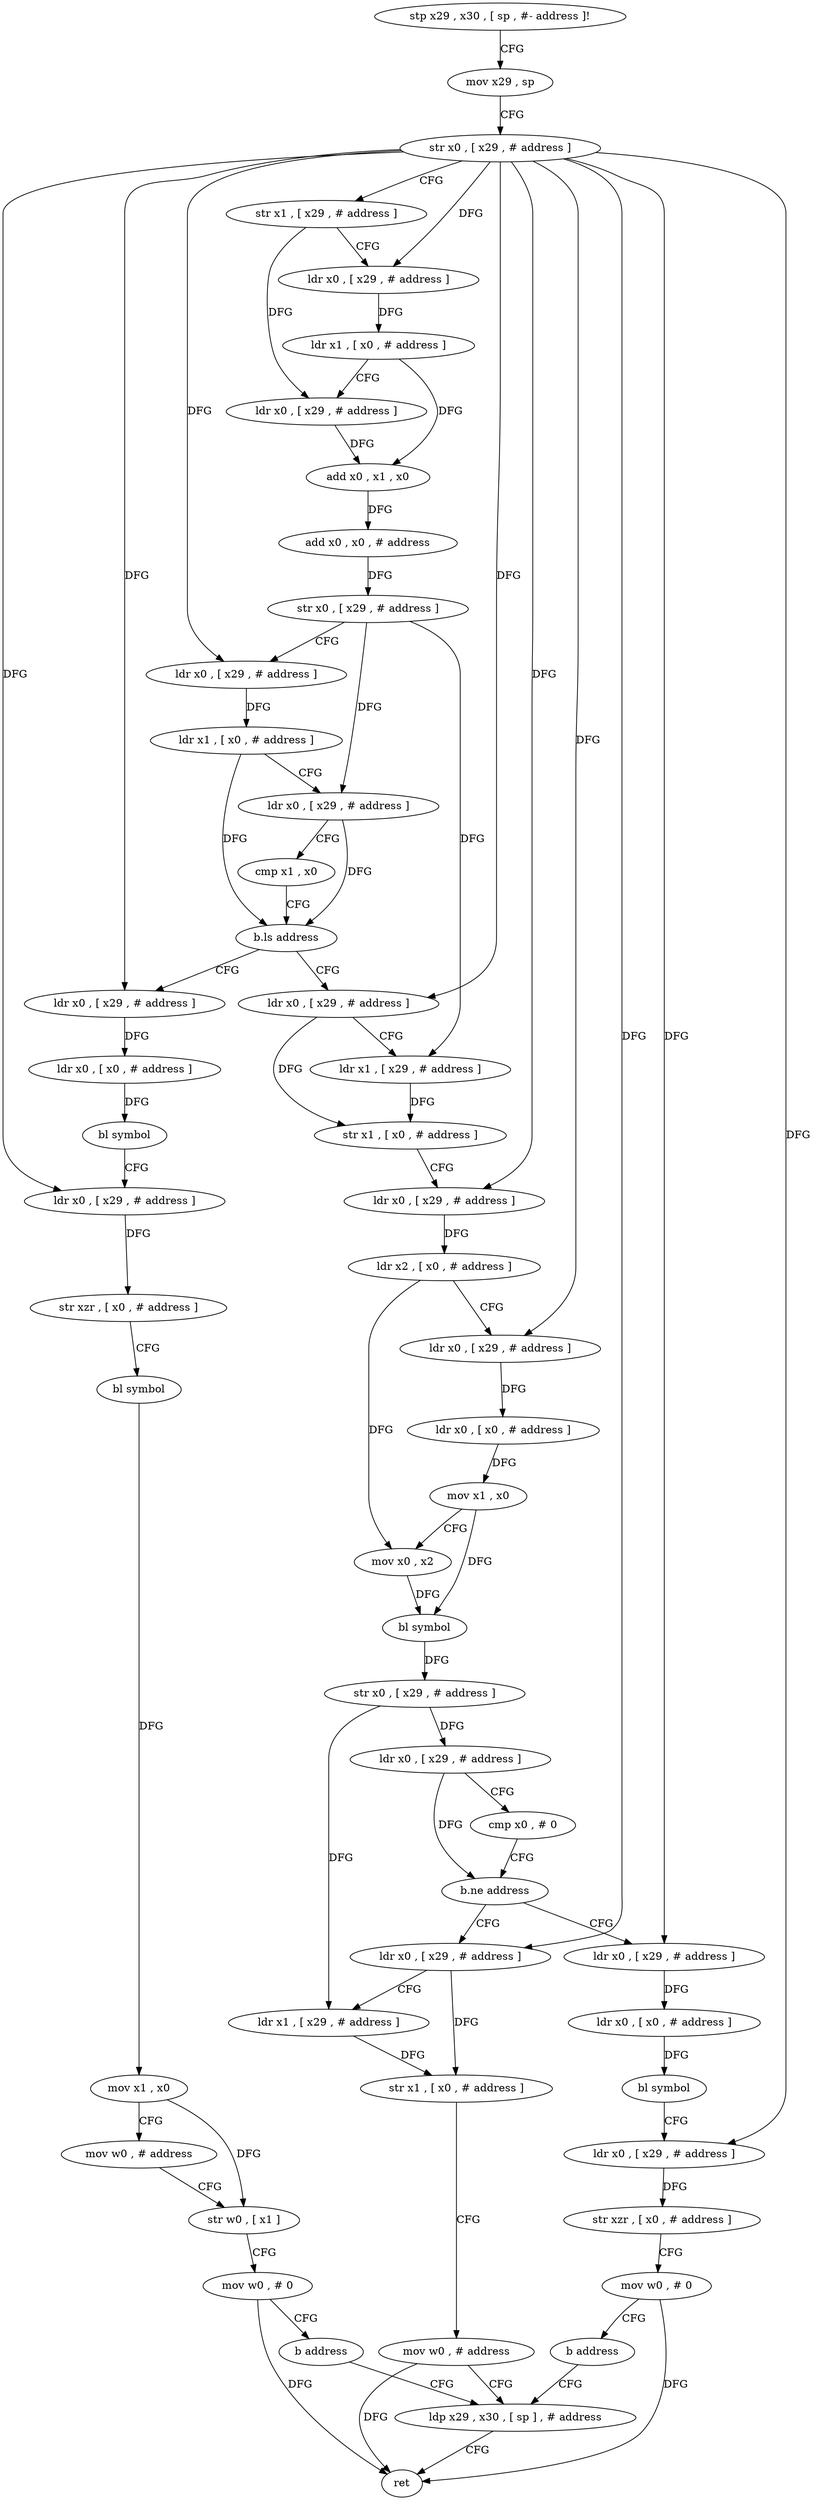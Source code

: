 digraph "func" {
"4314448" [label = "stp x29 , x30 , [ sp , #- address ]!" ]
"4314452" [label = "mov x29 , sp" ]
"4314456" [label = "str x0 , [ x29 , # address ]" ]
"4314460" [label = "str x1 , [ x29 , # address ]" ]
"4314464" [label = "ldr x0 , [ x29 , # address ]" ]
"4314468" [label = "ldr x1 , [ x0 , # address ]" ]
"4314472" [label = "ldr x0 , [ x29 , # address ]" ]
"4314476" [label = "add x0 , x1 , x0" ]
"4314480" [label = "add x0 , x0 , # address" ]
"4314484" [label = "str x0 , [ x29 , # address ]" ]
"4314488" [label = "ldr x0 , [ x29 , # address ]" ]
"4314492" [label = "ldr x1 , [ x0 , # address ]" ]
"4314496" [label = "ldr x0 , [ x29 , # address ]" ]
"4314500" [label = "cmp x1 , x0" ]
"4314504" [label = "b.ls address" ]
"4314552" [label = "ldr x0 , [ x29 , # address ]" ]
"4314508" [label = "ldr x0 , [ x29 , # address ]" ]
"4314556" [label = "ldr x1 , [ x29 , # address ]" ]
"4314560" [label = "str x1 , [ x0 , # address ]" ]
"4314564" [label = "ldr x0 , [ x29 , # address ]" ]
"4314568" [label = "ldr x2 , [ x0 , # address ]" ]
"4314572" [label = "ldr x0 , [ x29 , # address ]" ]
"4314576" [label = "ldr x0 , [ x0 , # address ]" ]
"4314580" [label = "mov x1 , x0" ]
"4314584" [label = "mov x0 , x2" ]
"4314588" [label = "bl symbol" ]
"4314592" [label = "str x0 , [ x29 , # address ]" ]
"4314596" [label = "ldr x0 , [ x29 , # address ]" ]
"4314600" [label = "cmp x0 , # 0" ]
"4314604" [label = "b.ne address" ]
"4314636" [label = "ldr x0 , [ x29 , # address ]" ]
"4314608" [label = "ldr x0 , [ x29 , # address ]" ]
"4314512" [label = "ldr x0 , [ x0 , # address ]" ]
"4314516" [label = "bl symbol" ]
"4314520" [label = "ldr x0 , [ x29 , # address ]" ]
"4314524" [label = "str xzr , [ x0 , # address ]" ]
"4314528" [label = "bl symbol" ]
"4314532" [label = "mov x1 , x0" ]
"4314536" [label = "mov w0 , # address" ]
"4314540" [label = "str w0 , [ x1 ]" ]
"4314544" [label = "mov w0 , # 0" ]
"4314548" [label = "b address" ]
"4314652" [label = "ldp x29 , x30 , [ sp ] , # address" ]
"4314640" [label = "ldr x1 , [ x29 , # address ]" ]
"4314644" [label = "str x1 , [ x0 , # address ]" ]
"4314648" [label = "mov w0 , # address" ]
"4314612" [label = "ldr x0 , [ x0 , # address ]" ]
"4314616" [label = "bl symbol" ]
"4314620" [label = "ldr x0 , [ x29 , # address ]" ]
"4314624" [label = "str xzr , [ x0 , # address ]" ]
"4314628" [label = "mov w0 , # 0" ]
"4314632" [label = "b address" ]
"4314656" [label = "ret" ]
"4314448" -> "4314452" [ label = "CFG" ]
"4314452" -> "4314456" [ label = "CFG" ]
"4314456" -> "4314460" [ label = "CFG" ]
"4314456" -> "4314464" [ label = "DFG" ]
"4314456" -> "4314488" [ label = "DFG" ]
"4314456" -> "4314552" [ label = "DFG" ]
"4314456" -> "4314564" [ label = "DFG" ]
"4314456" -> "4314572" [ label = "DFG" ]
"4314456" -> "4314508" [ label = "DFG" ]
"4314456" -> "4314520" [ label = "DFG" ]
"4314456" -> "4314636" [ label = "DFG" ]
"4314456" -> "4314608" [ label = "DFG" ]
"4314456" -> "4314620" [ label = "DFG" ]
"4314460" -> "4314464" [ label = "CFG" ]
"4314460" -> "4314472" [ label = "DFG" ]
"4314464" -> "4314468" [ label = "DFG" ]
"4314468" -> "4314472" [ label = "CFG" ]
"4314468" -> "4314476" [ label = "DFG" ]
"4314472" -> "4314476" [ label = "DFG" ]
"4314476" -> "4314480" [ label = "DFG" ]
"4314480" -> "4314484" [ label = "DFG" ]
"4314484" -> "4314488" [ label = "CFG" ]
"4314484" -> "4314496" [ label = "DFG" ]
"4314484" -> "4314556" [ label = "DFG" ]
"4314488" -> "4314492" [ label = "DFG" ]
"4314492" -> "4314496" [ label = "CFG" ]
"4314492" -> "4314504" [ label = "DFG" ]
"4314496" -> "4314500" [ label = "CFG" ]
"4314496" -> "4314504" [ label = "DFG" ]
"4314500" -> "4314504" [ label = "CFG" ]
"4314504" -> "4314552" [ label = "CFG" ]
"4314504" -> "4314508" [ label = "CFG" ]
"4314552" -> "4314556" [ label = "CFG" ]
"4314552" -> "4314560" [ label = "DFG" ]
"4314508" -> "4314512" [ label = "DFG" ]
"4314556" -> "4314560" [ label = "DFG" ]
"4314560" -> "4314564" [ label = "CFG" ]
"4314564" -> "4314568" [ label = "DFG" ]
"4314568" -> "4314572" [ label = "CFG" ]
"4314568" -> "4314584" [ label = "DFG" ]
"4314572" -> "4314576" [ label = "DFG" ]
"4314576" -> "4314580" [ label = "DFG" ]
"4314580" -> "4314584" [ label = "CFG" ]
"4314580" -> "4314588" [ label = "DFG" ]
"4314584" -> "4314588" [ label = "DFG" ]
"4314588" -> "4314592" [ label = "DFG" ]
"4314592" -> "4314596" [ label = "DFG" ]
"4314592" -> "4314640" [ label = "DFG" ]
"4314596" -> "4314600" [ label = "CFG" ]
"4314596" -> "4314604" [ label = "DFG" ]
"4314600" -> "4314604" [ label = "CFG" ]
"4314604" -> "4314636" [ label = "CFG" ]
"4314604" -> "4314608" [ label = "CFG" ]
"4314636" -> "4314640" [ label = "CFG" ]
"4314636" -> "4314644" [ label = "DFG" ]
"4314608" -> "4314612" [ label = "DFG" ]
"4314512" -> "4314516" [ label = "DFG" ]
"4314516" -> "4314520" [ label = "CFG" ]
"4314520" -> "4314524" [ label = "DFG" ]
"4314524" -> "4314528" [ label = "CFG" ]
"4314528" -> "4314532" [ label = "DFG" ]
"4314532" -> "4314536" [ label = "CFG" ]
"4314532" -> "4314540" [ label = "DFG" ]
"4314536" -> "4314540" [ label = "CFG" ]
"4314540" -> "4314544" [ label = "CFG" ]
"4314544" -> "4314548" [ label = "CFG" ]
"4314544" -> "4314656" [ label = "DFG" ]
"4314548" -> "4314652" [ label = "CFG" ]
"4314652" -> "4314656" [ label = "CFG" ]
"4314640" -> "4314644" [ label = "DFG" ]
"4314644" -> "4314648" [ label = "CFG" ]
"4314648" -> "4314652" [ label = "CFG" ]
"4314648" -> "4314656" [ label = "DFG" ]
"4314612" -> "4314616" [ label = "DFG" ]
"4314616" -> "4314620" [ label = "CFG" ]
"4314620" -> "4314624" [ label = "DFG" ]
"4314624" -> "4314628" [ label = "CFG" ]
"4314628" -> "4314632" [ label = "CFG" ]
"4314628" -> "4314656" [ label = "DFG" ]
"4314632" -> "4314652" [ label = "CFG" ]
}
